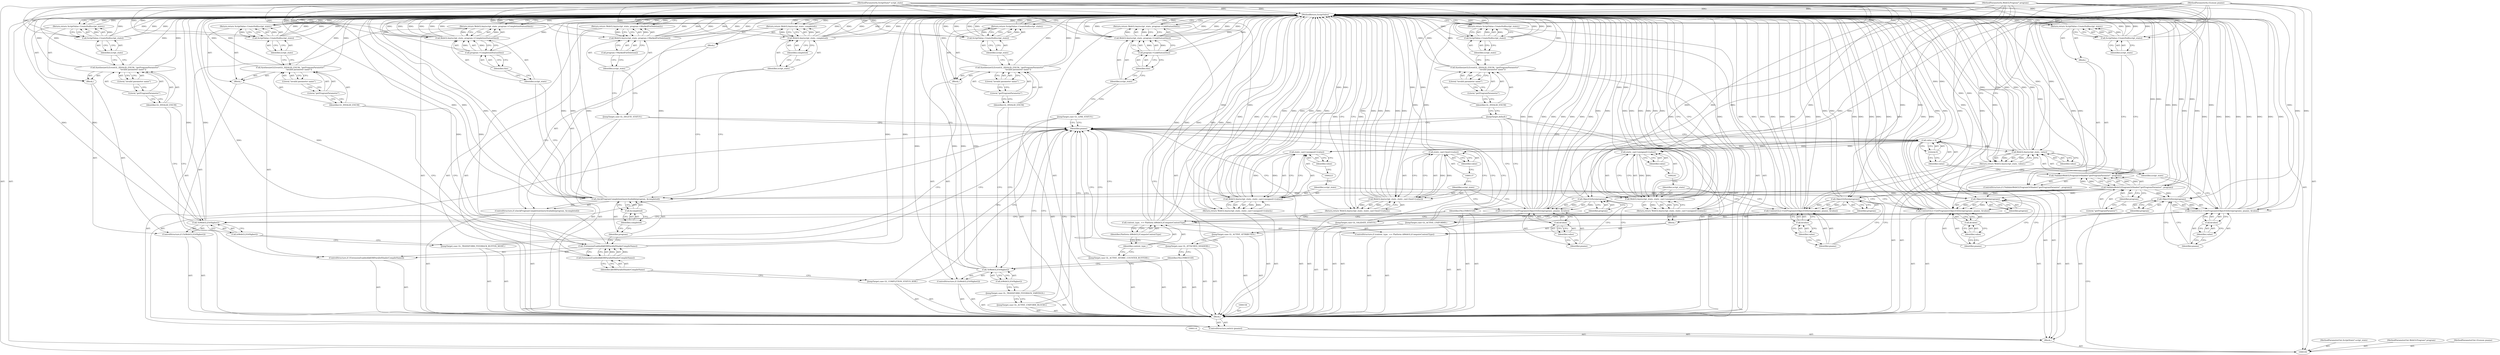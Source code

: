 digraph "0_Chrome_a4150b688a754d3d10d2ca385155b1c95d77d6ae_8" {
"1000252" [label="(MethodReturn,ScriptValue)"];
"1000119" [label="(Identifier,pname)"];
"1000118" [label="(ControlStructure,switch (pname))"];
"1000121" [label="(JumpTarget,case GL_DELETE_STATUS:)"];
"1000123" [label="(Call,WebGLAny(script_state, program->MarkedForDeletion()))"];
"1000124" [label="(Identifier,script_state)"];
"1000125" [label="(Call,program->MarkedForDeletion())"];
"1000122" [label="(Return,return WebGLAny(script_state, program->MarkedForDeletion());)"];
"1000126" [label="(JumpTarget,case GL_VALIDATE_STATUS:)"];
"1000128" [label="(Call,ObjectOrZero(program))"];
"1000129" [label="(Identifier,program)"];
"1000130" [label="(Identifier,pname)"];
"1000127" [label="(Call,ContextGL()->GetProgramiv(ObjectOrZero(program), pname, &value))"];
"1000131" [label="(Call,&value)"];
"1000132" [label="(Identifier,value)"];
"1000134" [label="(Call,WebGLAny(script_state, static_cast<bool>(value)))"];
"1000135" [label="(Identifier,script_state)"];
"1000136" [label="(Call,static_cast<bool>(value))"];
"1000138" [label="(Identifier,value)"];
"1000133" [label="(Return,return WebGLAny(script_state, static_cast<bool>(value));)"];
"1000139" [label="(JumpTarget,case GL_LINK_STATUS:)"];
"1000141" [label="(Call,WebGLAny(script_state, program->LinkStatus(this)))"];
"1000142" [label="(Identifier,script_state)"];
"1000143" [label="(Call,program->LinkStatus(this))"];
"1000144" [label="(Identifier,this)"];
"1000140" [label="(Return,return WebGLAny(script_state, program->LinkStatus(this));)"];
"1000145" [label="(JumpTarget,case GL_COMPLETION_STATUS_KHR:)"];
"1000147" [label="(Call,!ExtensionEnabled(kKHRParallelShaderCompileName))"];
"1000148" [label="(Call,ExtensionEnabled(kKHRParallelShaderCompileName))"];
"1000149" [label="(Identifier,kKHRParallelShaderCompileName)"];
"1000146" [label="(ControlStructure,if (!ExtensionEnabled(kKHRParallelShaderCompileName)))"];
"1000150" [label="(Block,)"];
"1000101" [label="(MethodParameterIn,ScriptState* script_state)"];
"1000340" [label="(MethodParameterOut,ScriptState* script_state)"];
"1000152" [label="(Identifier,GL_INVALID_ENUM)"];
"1000153" [label="(Literal,\"getProgramParameter\")"];
"1000151" [label="(Call,SynthesizeGLError(GL_INVALID_ENUM, \"getProgramParameter\",\n                           \"invalid parameter name\"))"];
"1000154" [label="(Literal,\"invalid parameter name\")"];
"1000156" [label="(Call,ScriptValue::CreateNull(script_state))"];
"1000157" [label="(Identifier,script_state)"];
"1000155" [label="(Return,return ScriptValue::CreateNull(script_state);)"];
"1000120" [label="(Block,)"];
"1000160" [label="(Call,checkProgramCompletionQueryAvailable(program, &completed))"];
"1000161" [label="(Identifier,program)"];
"1000162" [label="(Call,&completed)"];
"1000163" [label="(Identifier,completed)"];
"1000159" [label="(ControlStructure,if (checkProgramCompletionQueryAvailable(program, &completed)))"];
"1000164" [label="(Block,)"];
"1000166" [label="(Call,WebGLAny(script_state, completed))"];
"1000167" [label="(Identifier,script_state)"];
"1000168" [label="(Identifier,completed)"];
"1000165" [label="(Return,return WebGLAny(script_state, completed);)"];
"1000170" [label="(Call,WebGLAny(script_state, program->CompletionStatus(this)))"];
"1000171" [label="(Identifier,script_state)"];
"1000172" [label="(Call,program->CompletionStatus(this))"];
"1000173" [label="(Identifier,this)"];
"1000169" [label="(Return,return WebGLAny(script_state, program->CompletionStatus(this));)"];
"1000174" [label="(JumpTarget,case GL_ACTIVE_UNIFORM_BLOCKS:)"];
"1000102" [label="(MethodParameterIn,WebGLProgram* program)"];
"1000341" [label="(MethodParameterOut,WebGLProgram* program)"];
"1000175" [label="(JumpTarget,case GL_TRANSFORM_FEEDBACK_VARYINGS:)"];
"1000177" [label="(Call,!IsWebGL2OrHigher())"];
"1000178" [label="(Call,IsWebGL2OrHigher())"];
"1000179" [label="(Block,)"];
"1000176" [label="(ControlStructure,if (!IsWebGL2OrHigher()))"];
"1000181" [label="(Identifier,GL_INVALID_ENUM)"];
"1000182" [label="(Literal,\"getProgramParameter\")"];
"1000180" [label="(Call,SynthesizeGLError(GL_INVALID_ENUM, \"getProgramParameter\",\n                          \"invalid parameter name\"))"];
"1000183" [label="(Literal,\"invalid parameter name\")"];
"1000185" [label="(Call,ScriptValue::CreateNull(script_state))"];
"1000186" [label="(Identifier,script_state)"];
"1000184" [label="(Return,return ScriptValue::CreateNull(script_state);)"];
"1000187" [label="(Identifier,FALLTHROUGH)"];
"1000188" [label="(JumpTarget,case GL_ATTACHED_SHADERS:)"];
"1000189" [label="(JumpTarget,case GL_ACTIVE_ATTRIBUTES:)"];
"1000190" [label="(JumpTarget,case GL_ACTIVE_UNIFORMS:)"];
"1000104" [label="(Block,)"];
"1000103" [label="(MethodParameterIn,GLenum pname)"];
"1000342" [label="(MethodParameterOut,GLenum pname)"];
"1000192" [label="(Call,ObjectOrZero(program))"];
"1000193" [label="(Identifier,program)"];
"1000194" [label="(Identifier,pname)"];
"1000191" [label="(Call,ContextGL()->GetProgramiv(ObjectOrZero(program), pname, &value))"];
"1000195" [label="(Call,&value)"];
"1000196" [label="(Identifier,value)"];
"1000198" [label="(Call,WebGLAny(script_state, value))"];
"1000199" [label="(Identifier,script_state)"];
"1000200" [label="(Identifier,value)"];
"1000197" [label="(Return,return WebGLAny(script_state, value);)"];
"1000201" [label="(JumpTarget,case GL_TRANSFORM_FEEDBACK_BUFFER_MODE:)"];
"1000203" [label="(Call,!IsWebGL2OrHigher())"];
"1000204" [label="(Call,IsWebGL2OrHigher())"];
"1000205" [label="(Block,)"];
"1000202" [label="(ControlStructure,if (!IsWebGL2OrHigher()))"];
"1000207" [label="(Identifier,GL_INVALID_ENUM)"];
"1000208" [label="(Literal,\"getProgramParameter\")"];
"1000206" [label="(Call,SynthesizeGLError(GL_INVALID_ENUM, \"getProgramParameter\",\n                          \"invalid parameter name\"))"];
"1000209" [label="(Literal,\"invalid parameter name\")"];
"1000211" [label="(Call,ScriptValue::CreateNull(script_state))"];
"1000212" [label="(Identifier,script_state)"];
"1000210" [label="(Return,return ScriptValue::CreateNull(script_state);)"];
"1000214" [label="(Call,ObjectOrZero(program))"];
"1000215" [label="(Identifier,program)"];
"1000216" [label="(Identifier,pname)"];
"1000213" [label="(Call,ContextGL()->GetProgramiv(ObjectOrZero(program), pname, &value))"];
"1000217" [label="(Call,&value)"];
"1000218" [label="(Identifier,value)"];
"1000220" [label="(Call,WebGLAny(script_state, static_cast<unsigned>(value)))"];
"1000221" [label="(Identifier,script_state)"];
"1000222" [label="(Call,static_cast<unsigned>(value))"];
"1000224" [label="(Identifier,value)"];
"1000219" [label="(Return,return WebGLAny(script_state, static_cast<unsigned>(value));)"];
"1000105" [label="(ControlStructure,if (!ValidateWebGLProgramOrShader(\"getProgramParamter\", program)))"];
"1000108" [label="(Literal,\"getProgramParamter\")"];
"1000109" [label="(Identifier,program)"];
"1000106" [label="(Call,!ValidateWebGLProgramOrShader(\"getProgramParamter\", program))"];
"1000110" [label="(Block,)"];
"1000107" [label="(Call,ValidateWebGLProgramOrShader(\"getProgramParamter\", program))"];
"1000225" [label="(JumpTarget,case GL_ACTIVE_ATOMIC_COUNTER_BUFFERS:)"];
"1000227" [label="(Call,context_type_ == Platform::kWebGL2ComputeContextType)"];
"1000228" [label="(Identifier,context_type_)"];
"1000229" [label="(Identifier,Platform::kWebGL2ComputeContextType)"];
"1000226" [label="(ControlStructure,if (context_type_ == Platform::kWebGL2ComputeContextType))"];
"1000230" [label="(Block,)"];
"1000232" [label="(Call,ObjectOrZero(program))"];
"1000233" [label="(Identifier,program)"];
"1000234" [label="(Identifier,pname)"];
"1000235" [label="(Call,&value)"];
"1000236" [label="(Identifier,value)"];
"1000231" [label="(Call,ContextGL()->GetProgramiv(ObjectOrZero(program), pname, &value))"];
"1000238" [label="(Call,WebGLAny(script_state, static_cast<unsigned>(value)))"];
"1000239" [label="(Identifier,script_state)"];
"1000240" [label="(Call,static_cast<unsigned>(value))"];
"1000242" [label="(Identifier,value)"];
"1000237" [label="(Return,return WebGLAny(script_state, static_cast<unsigned>(value));)"];
"1000243" [label="(Identifier,FALLTHROUGH)"];
"1000244" [label="(JumpTarget,default:)"];
"1000246" [label="(Identifier,GL_INVALID_ENUM)"];
"1000247" [label="(Literal,\"getProgramParameter\")"];
"1000245" [label="(Call,SynthesizeGLError(GL_INVALID_ENUM, \"getProgramParameter\",\n                        \"invalid parameter name\"))"];
"1000248" [label="(Literal,\"invalid parameter name\")"];
"1000250" [label="(Call,ScriptValue::CreateNull(script_state))"];
"1000251" [label="(Identifier,script_state)"];
"1000249" [label="(Return,return ScriptValue::CreateNull(script_state);)"];
"1000112" [label="(Call,ScriptValue::CreateNull(script_state))"];
"1000113" [label="(Identifier,script_state)"];
"1000111" [label="(Return,return ScriptValue::CreateNull(script_state);)"];
"1000117" [label="(Literal,0)"];
"1000115" [label="(Call,value = 0)"];
"1000116" [label="(Identifier,value)"];
"1000252" -> "1000100"  [label="AST: "];
"1000252" -> "1000111"  [label="CFG: "];
"1000252" -> "1000122"  [label="CFG: "];
"1000252" -> "1000133"  [label="CFG: "];
"1000252" -> "1000140"  [label="CFG: "];
"1000252" -> "1000155"  [label="CFG: "];
"1000252" -> "1000165"  [label="CFG: "];
"1000252" -> "1000169"  [label="CFG: "];
"1000252" -> "1000184"  [label="CFG: "];
"1000252" -> "1000197"  [label="CFG: "];
"1000252" -> "1000210"  [label="CFG: "];
"1000252" -> "1000219"  [label="CFG: "];
"1000252" -> "1000237"  [label="CFG: "];
"1000252" -> "1000249"  [label="CFG: "];
"1000165" -> "1000252"  [label="DDG: "];
"1000111" -> "1000252"  [label="DDG: "];
"1000197" -> "1000252"  [label="DDG: "];
"1000184" -> "1000252"  [label="DDG: "];
"1000122" -> "1000252"  [label="DDG: "];
"1000133" -> "1000252"  [label="DDG: "];
"1000177" -> "1000252"  [label="DDG: "];
"1000177" -> "1000252"  [label="DDG: "];
"1000185" -> "1000252"  [label="DDG: "];
"1000185" -> "1000252"  [label="DDG: "];
"1000231" -> "1000252"  [label="DDG: "];
"1000231" -> "1000252"  [label="DDG: "];
"1000231" -> "1000252"  [label="DDG: "];
"1000231" -> "1000252"  [label="DDG: "];
"1000180" -> "1000252"  [label="DDG: "];
"1000180" -> "1000252"  [label="DDG: "];
"1000211" -> "1000252"  [label="DDG: "];
"1000211" -> "1000252"  [label="DDG: "];
"1000245" -> "1000252"  [label="DDG: "];
"1000245" -> "1000252"  [label="DDG: "];
"1000166" -> "1000252"  [label="DDG: "];
"1000166" -> "1000252"  [label="DDG: "];
"1000166" -> "1000252"  [label="DDG: "];
"1000127" -> "1000252"  [label="DDG: "];
"1000127" -> "1000252"  [label="DDG: "];
"1000127" -> "1000252"  [label="DDG: "];
"1000127" -> "1000252"  [label="DDG: "];
"1000170" -> "1000252"  [label="DDG: "];
"1000170" -> "1000252"  [label="DDG: "];
"1000170" -> "1000252"  [label="DDG: "];
"1000141" -> "1000252"  [label="DDG: "];
"1000141" -> "1000252"  [label="DDG: "];
"1000141" -> "1000252"  [label="DDG: "];
"1000220" -> "1000252"  [label="DDG: "];
"1000220" -> "1000252"  [label="DDG: "];
"1000220" -> "1000252"  [label="DDG: "];
"1000250" -> "1000252"  [label="DDG: "];
"1000250" -> "1000252"  [label="DDG: "];
"1000123" -> "1000252"  [label="DDG: "];
"1000123" -> "1000252"  [label="DDG: "];
"1000123" -> "1000252"  [label="DDG: "];
"1000191" -> "1000252"  [label="DDG: "];
"1000191" -> "1000252"  [label="DDG: "];
"1000191" -> "1000252"  [label="DDG: "];
"1000191" -> "1000252"  [label="DDG: "];
"1000227" -> "1000252"  [label="DDG: "];
"1000227" -> "1000252"  [label="DDG: "];
"1000227" -> "1000252"  [label="DDG: "];
"1000106" -> "1000252"  [label="DDG: "];
"1000106" -> "1000252"  [label="DDG: "];
"1000151" -> "1000252"  [label="DDG: "];
"1000151" -> "1000252"  [label="DDG: "];
"1000238" -> "1000252"  [label="DDG: "];
"1000238" -> "1000252"  [label="DDG: "];
"1000238" -> "1000252"  [label="DDG: "];
"1000232" -> "1000252"  [label="DDG: "];
"1000198" -> "1000252"  [label="DDG: "];
"1000198" -> "1000252"  [label="DDG: "];
"1000198" -> "1000252"  [label="DDG: "];
"1000213" -> "1000252"  [label="DDG: "];
"1000213" -> "1000252"  [label="DDG: "];
"1000213" -> "1000252"  [label="DDG: "];
"1000213" -> "1000252"  [label="DDG: "];
"1000156" -> "1000252"  [label="DDG: "];
"1000156" -> "1000252"  [label="DDG: "];
"1000160" -> "1000252"  [label="DDG: "];
"1000160" -> "1000252"  [label="DDG: "];
"1000160" -> "1000252"  [label="DDG: "];
"1000206" -> "1000252"  [label="DDG: "];
"1000206" -> "1000252"  [label="DDG: "];
"1000128" -> "1000252"  [label="DDG: "];
"1000103" -> "1000252"  [label="DDG: "];
"1000143" -> "1000252"  [label="DDG: "];
"1000134" -> "1000252"  [label="DDG: "];
"1000134" -> "1000252"  [label="DDG: "];
"1000134" -> "1000252"  [label="DDG: "];
"1000203" -> "1000252"  [label="DDG: "];
"1000203" -> "1000252"  [label="DDG: "];
"1000148" -> "1000252"  [label="DDG: "];
"1000147" -> "1000252"  [label="DDG: "];
"1000147" -> "1000252"  [label="DDG: "];
"1000102" -> "1000252"  [label="DDG: "];
"1000112" -> "1000252"  [label="DDG: "];
"1000112" -> "1000252"  [label="DDG: "];
"1000192" -> "1000252"  [label="DDG: "];
"1000101" -> "1000252"  [label="DDG: "];
"1000172" -> "1000252"  [label="DDG: "];
"1000240" -> "1000252"  [label="DDG: "];
"1000214" -> "1000252"  [label="DDG: "];
"1000136" -> "1000252"  [label="DDG: "];
"1000115" -> "1000252"  [label="DDG: "];
"1000107" -> "1000252"  [label="DDG: "];
"1000222" -> "1000252"  [label="DDG: "];
"1000219" -> "1000252"  [label="DDG: "];
"1000155" -> "1000252"  [label="DDG: "];
"1000140" -> "1000252"  [label="DDG: "];
"1000249" -> "1000252"  [label="DDG: "];
"1000210" -> "1000252"  [label="DDG: "];
"1000169" -> "1000252"  [label="DDG: "];
"1000237" -> "1000252"  [label="DDG: "];
"1000119" -> "1000118"  [label="AST: "];
"1000119" -> "1000115"  [label="CFG: "];
"1000121" -> "1000119"  [label="CFG: "];
"1000126" -> "1000119"  [label="CFG: "];
"1000139" -> "1000119"  [label="CFG: "];
"1000145" -> "1000119"  [label="CFG: "];
"1000174" -> "1000119"  [label="CFG: "];
"1000175" -> "1000119"  [label="CFG: "];
"1000188" -> "1000119"  [label="CFG: "];
"1000189" -> "1000119"  [label="CFG: "];
"1000190" -> "1000119"  [label="CFG: "];
"1000201" -> "1000119"  [label="CFG: "];
"1000225" -> "1000119"  [label="CFG: "];
"1000244" -> "1000119"  [label="CFG: "];
"1000118" -> "1000104"  [label="AST: "];
"1000119" -> "1000118"  [label="AST: "];
"1000120" -> "1000118"  [label="AST: "];
"1000121" -> "1000120"  [label="AST: "];
"1000121" -> "1000119"  [label="CFG: "];
"1000124" -> "1000121"  [label="CFG: "];
"1000123" -> "1000122"  [label="AST: "];
"1000123" -> "1000125"  [label="CFG: "];
"1000124" -> "1000123"  [label="AST: "];
"1000125" -> "1000123"  [label="AST: "];
"1000122" -> "1000123"  [label="CFG: "];
"1000123" -> "1000252"  [label="DDG: "];
"1000123" -> "1000252"  [label="DDG: "];
"1000123" -> "1000252"  [label="DDG: "];
"1000123" -> "1000122"  [label="DDG: "];
"1000101" -> "1000123"  [label="DDG: "];
"1000124" -> "1000123"  [label="AST: "];
"1000124" -> "1000121"  [label="CFG: "];
"1000125" -> "1000124"  [label="CFG: "];
"1000125" -> "1000123"  [label="AST: "];
"1000125" -> "1000124"  [label="CFG: "];
"1000123" -> "1000125"  [label="CFG: "];
"1000122" -> "1000120"  [label="AST: "];
"1000122" -> "1000123"  [label="CFG: "];
"1000123" -> "1000122"  [label="AST: "];
"1000252" -> "1000122"  [label="CFG: "];
"1000122" -> "1000252"  [label="DDG: "];
"1000123" -> "1000122"  [label="DDG: "];
"1000126" -> "1000120"  [label="AST: "];
"1000126" -> "1000119"  [label="CFG: "];
"1000129" -> "1000126"  [label="CFG: "];
"1000128" -> "1000127"  [label="AST: "];
"1000128" -> "1000129"  [label="CFG: "];
"1000129" -> "1000128"  [label="AST: "];
"1000130" -> "1000128"  [label="CFG: "];
"1000128" -> "1000252"  [label="DDG: "];
"1000128" -> "1000127"  [label="DDG: "];
"1000107" -> "1000128"  [label="DDG: "];
"1000102" -> "1000128"  [label="DDG: "];
"1000129" -> "1000128"  [label="AST: "];
"1000129" -> "1000126"  [label="CFG: "];
"1000128" -> "1000129"  [label="CFG: "];
"1000130" -> "1000127"  [label="AST: "];
"1000130" -> "1000128"  [label="CFG: "];
"1000132" -> "1000130"  [label="CFG: "];
"1000127" -> "1000120"  [label="AST: "];
"1000127" -> "1000131"  [label="CFG: "];
"1000128" -> "1000127"  [label="AST: "];
"1000130" -> "1000127"  [label="AST: "];
"1000131" -> "1000127"  [label="AST: "];
"1000135" -> "1000127"  [label="CFG: "];
"1000127" -> "1000252"  [label="DDG: "];
"1000127" -> "1000252"  [label="DDG: "];
"1000127" -> "1000252"  [label="DDG: "];
"1000127" -> "1000252"  [label="DDG: "];
"1000128" -> "1000127"  [label="DDG: "];
"1000103" -> "1000127"  [label="DDG: "];
"1000131" -> "1000127"  [label="AST: "];
"1000131" -> "1000132"  [label="CFG: "];
"1000132" -> "1000131"  [label="AST: "];
"1000127" -> "1000131"  [label="CFG: "];
"1000132" -> "1000131"  [label="AST: "];
"1000132" -> "1000130"  [label="CFG: "];
"1000131" -> "1000132"  [label="CFG: "];
"1000134" -> "1000133"  [label="AST: "];
"1000134" -> "1000136"  [label="CFG: "];
"1000135" -> "1000134"  [label="AST: "];
"1000136" -> "1000134"  [label="AST: "];
"1000133" -> "1000134"  [label="CFG: "];
"1000134" -> "1000252"  [label="DDG: "];
"1000134" -> "1000252"  [label="DDG: "];
"1000134" -> "1000252"  [label="DDG: "];
"1000134" -> "1000133"  [label="DDG: "];
"1000101" -> "1000134"  [label="DDG: "];
"1000136" -> "1000134"  [label="DDG: "];
"1000135" -> "1000134"  [label="AST: "];
"1000135" -> "1000127"  [label="CFG: "];
"1000137" -> "1000135"  [label="CFG: "];
"1000136" -> "1000134"  [label="AST: "];
"1000136" -> "1000138"  [label="CFG: "];
"1000137" -> "1000136"  [label="AST: "];
"1000138" -> "1000136"  [label="AST: "];
"1000134" -> "1000136"  [label="CFG: "];
"1000136" -> "1000252"  [label="DDG: "];
"1000136" -> "1000134"  [label="DDG: "];
"1000115" -> "1000136"  [label="DDG: "];
"1000138" -> "1000136"  [label="AST: "];
"1000138" -> "1000137"  [label="CFG: "];
"1000136" -> "1000138"  [label="CFG: "];
"1000133" -> "1000120"  [label="AST: "];
"1000133" -> "1000134"  [label="CFG: "];
"1000134" -> "1000133"  [label="AST: "];
"1000252" -> "1000133"  [label="CFG: "];
"1000133" -> "1000252"  [label="DDG: "];
"1000134" -> "1000133"  [label="DDG: "];
"1000139" -> "1000120"  [label="AST: "];
"1000139" -> "1000119"  [label="CFG: "];
"1000142" -> "1000139"  [label="CFG: "];
"1000141" -> "1000140"  [label="AST: "];
"1000141" -> "1000143"  [label="CFG: "];
"1000142" -> "1000141"  [label="AST: "];
"1000143" -> "1000141"  [label="AST: "];
"1000140" -> "1000141"  [label="CFG: "];
"1000141" -> "1000252"  [label="DDG: "];
"1000141" -> "1000252"  [label="DDG: "];
"1000141" -> "1000252"  [label="DDG: "];
"1000141" -> "1000140"  [label="DDG: "];
"1000101" -> "1000141"  [label="DDG: "];
"1000143" -> "1000141"  [label="DDG: "];
"1000142" -> "1000141"  [label="AST: "];
"1000142" -> "1000139"  [label="CFG: "];
"1000144" -> "1000142"  [label="CFG: "];
"1000143" -> "1000141"  [label="AST: "];
"1000143" -> "1000144"  [label="CFG: "];
"1000144" -> "1000143"  [label="AST: "];
"1000141" -> "1000143"  [label="CFG: "];
"1000143" -> "1000252"  [label="DDG: "];
"1000143" -> "1000141"  [label="DDG: "];
"1000144" -> "1000143"  [label="AST: "];
"1000144" -> "1000142"  [label="CFG: "];
"1000143" -> "1000144"  [label="CFG: "];
"1000140" -> "1000120"  [label="AST: "];
"1000140" -> "1000141"  [label="CFG: "];
"1000141" -> "1000140"  [label="AST: "];
"1000252" -> "1000140"  [label="CFG: "];
"1000140" -> "1000252"  [label="DDG: "];
"1000141" -> "1000140"  [label="DDG: "];
"1000145" -> "1000120"  [label="AST: "];
"1000145" -> "1000119"  [label="CFG: "];
"1000149" -> "1000145"  [label="CFG: "];
"1000147" -> "1000146"  [label="AST: "];
"1000147" -> "1000148"  [label="CFG: "];
"1000148" -> "1000147"  [label="AST: "];
"1000152" -> "1000147"  [label="CFG: "];
"1000161" -> "1000147"  [label="CFG: "];
"1000147" -> "1000252"  [label="DDG: "];
"1000147" -> "1000252"  [label="DDG: "];
"1000148" -> "1000147"  [label="DDG: "];
"1000148" -> "1000147"  [label="AST: "];
"1000148" -> "1000149"  [label="CFG: "];
"1000149" -> "1000148"  [label="AST: "];
"1000147" -> "1000148"  [label="CFG: "];
"1000148" -> "1000252"  [label="DDG: "];
"1000148" -> "1000147"  [label="DDG: "];
"1000149" -> "1000148"  [label="AST: "];
"1000149" -> "1000145"  [label="CFG: "];
"1000148" -> "1000149"  [label="CFG: "];
"1000146" -> "1000120"  [label="AST: "];
"1000147" -> "1000146"  [label="AST: "];
"1000150" -> "1000146"  [label="AST: "];
"1000150" -> "1000146"  [label="AST: "];
"1000151" -> "1000150"  [label="AST: "];
"1000155" -> "1000150"  [label="AST: "];
"1000101" -> "1000100"  [label="AST: "];
"1000101" -> "1000252"  [label="DDG: "];
"1000101" -> "1000112"  [label="DDG: "];
"1000101" -> "1000123"  [label="DDG: "];
"1000101" -> "1000134"  [label="DDG: "];
"1000101" -> "1000141"  [label="DDG: "];
"1000101" -> "1000156"  [label="DDG: "];
"1000101" -> "1000166"  [label="DDG: "];
"1000101" -> "1000170"  [label="DDG: "];
"1000101" -> "1000185"  [label="DDG: "];
"1000101" -> "1000198"  [label="DDG: "];
"1000101" -> "1000211"  [label="DDG: "];
"1000101" -> "1000220"  [label="DDG: "];
"1000101" -> "1000238"  [label="DDG: "];
"1000101" -> "1000250"  [label="DDG: "];
"1000340" -> "1000100"  [label="AST: "];
"1000152" -> "1000151"  [label="AST: "];
"1000152" -> "1000147"  [label="CFG: "];
"1000153" -> "1000152"  [label="CFG: "];
"1000153" -> "1000151"  [label="AST: "];
"1000153" -> "1000152"  [label="CFG: "];
"1000154" -> "1000153"  [label="CFG: "];
"1000151" -> "1000150"  [label="AST: "];
"1000151" -> "1000154"  [label="CFG: "];
"1000152" -> "1000151"  [label="AST: "];
"1000153" -> "1000151"  [label="AST: "];
"1000154" -> "1000151"  [label="AST: "];
"1000157" -> "1000151"  [label="CFG: "];
"1000151" -> "1000252"  [label="DDG: "];
"1000151" -> "1000252"  [label="DDG: "];
"1000154" -> "1000151"  [label="AST: "];
"1000154" -> "1000153"  [label="CFG: "];
"1000151" -> "1000154"  [label="CFG: "];
"1000156" -> "1000155"  [label="AST: "];
"1000156" -> "1000157"  [label="CFG: "];
"1000157" -> "1000156"  [label="AST: "];
"1000155" -> "1000156"  [label="CFG: "];
"1000156" -> "1000252"  [label="DDG: "];
"1000156" -> "1000252"  [label="DDG: "];
"1000156" -> "1000155"  [label="DDG: "];
"1000101" -> "1000156"  [label="DDG: "];
"1000157" -> "1000156"  [label="AST: "];
"1000157" -> "1000151"  [label="CFG: "];
"1000156" -> "1000157"  [label="CFG: "];
"1000155" -> "1000150"  [label="AST: "];
"1000155" -> "1000156"  [label="CFG: "];
"1000156" -> "1000155"  [label="AST: "];
"1000252" -> "1000155"  [label="CFG: "];
"1000155" -> "1000252"  [label="DDG: "];
"1000156" -> "1000155"  [label="DDG: "];
"1000120" -> "1000118"  [label="AST: "];
"1000121" -> "1000120"  [label="AST: "];
"1000122" -> "1000120"  [label="AST: "];
"1000126" -> "1000120"  [label="AST: "];
"1000127" -> "1000120"  [label="AST: "];
"1000133" -> "1000120"  [label="AST: "];
"1000139" -> "1000120"  [label="AST: "];
"1000140" -> "1000120"  [label="AST: "];
"1000145" -> "1000120"  [label="AST: "];
"1000146" -> "1000120"  [label="AST: "];
"1000158" -> "1000120"  [label="AST: "];
"1000159" -> "1000120"  [label="AST: "];
"1000169" -> "1000120"  [label="AST: "];
"1000174" -> "1000120"  [label="AST: "];
"1000175" -> "1000120"  [label="AST: "];
"1000176" -> "1000120"  [label="AST: "];
"1000187" -> "1000120"  [label="AST: "];
"1000188" -> "1000120"  [label="AST: "];
"1000189" -> "1000120"  [label="AST: "];
"1000190" -> "1000120"  [label="AST: "];
"1000191" -> "1000120"  [label="AST: "];
"1000197" -> "1000120"  [label="AST: "];
"1000201" -> "1000120"  [label="AST: "];
"1000202" -> "1000120"  [label="AST: "];
"1000213" -> "1000120"  [label="AST: "];
"1000219" -> "1000120"  [label="AST: "];
"1000225" -> "1000120"  [label="AST: "];
"1000226" -> "1000120"  [label="AST: "];
"1000243" -> "1000120"  [label="AST: "];
"1000244" -> "1000120"  [label="AST: "];
"1000245" -> "1000120"  [label="AST: "];
"1000249" -> "1000120"  [label="AST: "];
"1000160" -> "1000159"  [label="AST: "];
"1000160" -> "1000162"  [label="CFG: "];
"1000161" -> "1000160"  [label="AST: "];
"1000162" -> "1000160"  [label="AST: "];
"1000167" -> "1000160"  [label="CFG: "];
"1000171" -> "1000160"  [label="CFG: "];
"1000160" -> "1000252"  [label="DDG: "];
"1000160" -> "1000252"  [label="DDG: "];
"1000160" -> "1000252"  [label="DDG: "];
"1000107" -> "1000160"  [label="DDG: "];
"1000102" -> "1000160"  [label="DDG: "];
"1000161" -> "1000160"  [label="AST: "];
"1000161" -> "1000147"  [label="CFG: "];
"1000163" -> "1000161"  [label="CFG: "];
"1000162" -> "1000160"  [label="AST: "];
"1000162" -> "1000163"  [label="CFG: "];
"1000163" -> "1000162"  [label="AST: "];
"1000160" -> "1000162"  [label="CFG: "];
"1000163" -> "1000162"  [label="AST: "];
"1000163" -> "1000161"  [label="CFG: "];
"1000162" -> "1000163"  [label="CFG: "];
"1000159" -> "1000120"  [label="AST: "];
"1000160" -> "1000159"  [label="AST: "];
"1000164" -> "1000159"  [label="AST: "];
"1000164" -> "1000159"  [label="AST: "];
"1000165" -> "1000164"  [label="AST: "];
"1000166" -> "1000165"  [label="AST: "];
"1000166" -> "1000168"  [label="CFG: "];
"1000167" -> "1000166"  [label="AST: "];
"1000168" -> "1000166"  [label="AST: "];
"1000165" -> "1000166"  [label="CFG: "];
"1000166" -> "1000252"  [label="DDG: "];
"1000166" -> "1000252"  [label="DDG: "];
"1000166" -> "1000252"  [label="DDG: "];
"1000166" -> "1000165"  [label="DDG: "];
"1000101" -> "1000166"  [label="DDG: "];
"1000167" -> "1000166"  [label="AST: "];
"1000167" -> "1000160"  [label="CFG: "];
"1000168" -> "1000167"  [label="CFG: "];
"1000168" -> "1000166"  [label="AST: "];
"1000168" -> "1000167"  [label="CFG: "];
"1000166" -> "1000168"  [label="CFG: "];
"1000165" -> "1000164"  [label="AST: "];
"1000165" -> "1000166"  [label="CFG: "];
"1000166" -> "1000165"  [label="AST: "];
"1000252" -> "1000165"  [label="CFG: "];
"1000165" -> "1000252"  [label="DDG: "];
"1000166" -> "1000165"  [label="DDG: "];
"1000170" -> "1000169"  [label="AST: "];
"1000170" -> "1000172"  [label="CFG: "];
"1000171" -> "1000170"  [label="AST: "];
"1000172" -> "1000170"  [label="AST: "];
"1000169" -> "1000170"  [label="CFG: "];
"1000170" -> "1000252"  [label="DDG: "];
"1000170" -> "1000252"  [label="DDG: "];
"1000170" -> "1000252"  [label="DDG: "];
"1000170" -> "1000169"  [label="DDG: "];
"1000101" -> "1000170"  [label="DDG: "];
"1000172" -> "1000170"  [label="DDG: "];
"1000171" -> "1000170"  [label="AST: "];
"1000171" -> "1000160"  [label="CFG: "];
"1000173" -> "1000171"  [label="CFG: "];
"1000172" -> "1000170"  [label="AST: "];
"1000172" -> "1000173"  [label="CFG: "];
"1000173" -> "1000172"  [label="AST: "];
"1000170" -> "1000172"  [label="CFG: "];
"1000172" -> "1000252"  [label="DDG: "];
"1000172" -> "1000170"  [label="DDG: "];
"1000173" -> "1000172"  [label="AST: "];
"1000173" -> "1000171"  [label="CFG: "];
"1000172" -> "1000173"  [label="CFG: "];
"1000169" -> "1000120"  [label="AST: "];
"1000169" -> "1000170"  [label="CFG: "];
"1000170" -> "1000169"  [label="AST: "];
"1000252" -> "1000169"  [label="CFG: "];
"1000169" -> "1000252"  [label="DDG: "];
"1000170" -> "1000169"  [label="DDG: "];
"1000174" -> "1000120"  [label="AST: "];
"1000174" -> "1000119"  [label="CFG: "];
"1000175" -> "1000174"  [label="CFG: "];
"1000102" -> "1000100"  [label="AST: "];
"1000102" -> "1000252"  [label="DDG: "];
"1000102" -> "1000107"  [label="DDG: "];
"1000102" -> "1000128"  [label="DDG: "];
"1000102" -> "1000160"  [label="DDG: "];
"1000102" -> "1000192"  [label="DDG: "];
"1000102" -> "1000214"  [label="DDG: "];
"1000102" -> "1000232"  [label="DDG: "];
"1000341" -> "1000100"  [label="AST: "];
"1000175" -> "1000120"  [label="AST: "];
"1000175" -> "1000119"  [label="CFG: "];
"1000175" -> "1000174"  [label="CFG: "];
"1000178" -> "1000175"  [label="CFG: "];
"1000177" -> "1000176"  [label="AST: "];
"1000177" -> "1000178"  [label="CFG: "];
"1000178" -> "1000177"  [label="AST: "];
"1000181" -> "1000177"  [label="CFG: "];
"1000187" -> "1000177"  [label="CFG: "];
"1000177" -> "1000252"  [label="DDG: "];
"1000177" -> "1000252"  [label="DDG: "];
"1000178" -> "1000177"  [label="AST: "];
"1000178" -> "1000175"  [label="CFG: "];
"1000177" -> "1000178"  [label="CFG: "];
"1000179" -> "1000176"  [label="AST: "];
"1000180" -> "1000179"  [label="AST: "];
"1000184" -> "1000179"  [label="AST: "];
"1000176" -> "1000120"  [label="AST: "];
"1000177" -> "1000176"  [label="AST: "];
"1000179" -> "1000176"  [label="AST: "];
"1000181" -> "1000180"  [label="AST: "];
"1000181" -> "1000177"  [label="CFG: "];
"1000182" -> "1000181"  [label="CFG: "];
"1000182" -> "1000180"  [label="AST: "];
"1000182" -> "1000181"  [label="CFG: "];
"1000183" -> "1000182"  [label="CFG: "];
"1000180" -> "1000179"  [label="AST: "];
"1000180" -> "1000183"  [label="CFG: "];
"1000181" -> "1000180"  [label="AST: "];
"1000182" -> "1000180"  [label="AST: "];
"1000183" -> "1000180"  [label="AST: "];
"1000186" -> "1000180"  [label="CFG: "];
"1000180" -> "1000252"  [label="DDG: "];
"1000180" -> "1000252"  [label="DDG: "];
"1000183" -> "1000180"  [label="AST: "];
"1000183" -> "1000182"  [label="CFG: "];
"1000180" -> "1000183"  [label="CFG: "];
"1000185" -> "1000184"  [label="AST: "];
"1000185" -> "1000186"  [label="CFG: "];
"1000186" -> "1000185"  [label="AST: "];
"1000184" -> "1000185"  [label="CFG: "];
"1000185" -> "1000252"  [label="DDG: "];
"1000185" -> "1000252"  [label="DDG: "];
"1000185" -> "1000184"  [label="DDG: "];
"1000101" -> "1000185"  [label="DDG: "];
"1000186" -> "1000185"  [label="AST: "];
"1000186" -> "1000180"  [label="CFG: "];
"1000185" -> "1000186"  [label="CFG: "];
"1000184" -> "1000179"  [label="AST: "];
"1000184" -> "1000185"  [label="CFG: "];
"1000185" -> "1000184"  [label="AST: "];
"1000252" -> "1000184"  [label="CFG: "];
"1000184" -> "1000252"  [label="DDG: "];
"1000185" -> "1000184"  [label="DDG: "];
"1000187" -> "1000120"  [label="AST: "];
"1000187" -> "1000177"  [label="CFG: "];
"1000188" -> "1000187"  [label="CFG: "];
"1000188" -> "1000120"  [label="AST: "];
"1000188" -> "1000119"  [label="CFG: "];
"1000188" -> "1000187"  [label="CFG: "];
"1000189" -> "1000188"  [label="CFG: "];
"1000189" -> "1000120"  [label="AST: "];
"1000189" -> "1000119"  [label="CFG: "];
"1000189" -> "1000188"  [label="CFG: "];
"1000190" -> "1000189"  [label="CFG: "];
"1000190" -> "1000120"  [label="AST: "];
"1000190" -> "1000119"  [label="CFG: "];
"1000190" -> "1000189"  [label="CFG: "];
"1000193" -> "1000190"  [label="CFG: "];
"1000104" -> "1000100"  [label="AST: "];
"1000105" -> "1000104"  [label="AST: "];
"1000114" -> "1000104"  [label="AST: "];
"1000115" -> "1000104"  [label="AST: "];
"1000118" -> "1000104"  [label="AST: "];
"1000103" -> "1000100"  [label="AST: "];
"1000103" -> "1000252"  [label="DDG: "];
"1000103" -> "1000127"  [label="DDG: "];
"1000103" -> "1000191"  [label="DDG: "];
"1000103" -> "1000213"  [label="DDG: "];
"1000103" -> "1000231"  [label="DDG: "];
"1000342" -> "1000100"  [label="AST: "];
"1000192" -> "1000191"  [label="AST: "];
"1000192" -> "1000193"  [label="CFG: "];
"1000193" -> "1000192"  [label="AST: "];
"1000194" -> "1000192"  [label="CFG: "];
"1000192" -> "1000252"  [label="DDG: "];
"1000192" -> "1000191"  [label="DDG: "];
"1000107" -> "1000192"  [label="DDG: "];
"1000102" -> "1000192"  [label="DDG: "];
"1000193" -> "1000192"  [label="AST: "];
"1000193" -> "1000190"  [label="CFG: "];
"1000192" -> "1000193"  [label="CFG: "];
"1000194" -> "1000191"  [label="AST: "];
"1000194" -> "1000192"  [label="CFG: "];
"1000196" -> "1000194"  [label="CFG: "];
"1000191" -> "1000120"  [label="AST: "];
"1000191" -> "1000195"  [label="CFG: "];
"1000192" -> "1000191"  [label="AST: "];
"1000194" -> "1000191"  [label="AST: "];
"1000195" -> "1000191"  [label="AST: "];
"1000199" -> "1000191"  [label="CFG: "];
"1000191" -> "1000252"  [label="DDG: "];
"1000191" -> "1000252"  [label="DDG: "];
"1000191" -> "1000252"  [label="DDG: "];
"1000191" -> "1000252"  [label="DDG: "];
"1000192" -> "1000191"  [label="DDG: "];
"1000103" -> "1000191"  [label="DDG: "];
"1000195" -> "1000191"  [label="AST: "];
"1000195" -> "1000196"  [label="CFG: "];
"1000196" -> "1000195"  [label="AST: "];
"1000191" -> "1000195"  [label="CFG: "];
"1000196" -> "1000195"  [label="AST: "];
"1000196" -> "1000194"  [label="CFG: "];
"1000195" -> "1000196"  [label="CFG: "];
"1000198" -> "1000197"  [label="AST: "];
"1000198" -> "1000200"  [label="CFG: "];
"1000199" -> "1000198"  [label="AST: "];
"1000200" -> "1000198"  [label="AST: "];
"1000197" -> "1000198"  [label="CFG: "];
"1000198" -> "1000252"  [label="DDG: "];
"1000198" -> "1000252"  [label="DDG: "];
"1000198" -> "1000252"  [label="DDG: "];
"1000198" -> "1000197"  [label="DDG: "];
"1000101" -> "1000198"  [label="DDG: "];
"1000115" -> "1000198"  [label="DDG: "];
"1000199" -> "1000198"  [label="AST: "];
"1000199" -> "1000191"  [label="CFG: "];
"1000200" -> "1000199"  [label="CFG: "];
"1000200" -> "1000198"  [label="AST: "];
"1000200" -> "1000199"  [label="CFG: "];
"1000198" -> "1000200"  [label="CFG: "];
"1000197" -> "1000120"  [label="AST: "];
"1000197" -> "1000198"  [label="CFG: "];
"1000198" -> "1000197"  [label="AST: "];
"1000252" -> "1000197"  [label="CFG: "];
"1000197" -> "1000252"  [label="DDG: "];
"1000198" -> "1000197"  [label="DDG: "];
"1000201" -> "1000120"  [label="AST: "];
"1000201" -> "1000119"  [label="CFG: "];
"1000204" -> "1000201"  [label="CFG: "];
"1000203" -> "1000202"  [label="AST: "];
"1000203" -> "1000204"  [label="CFG: "];
"1000204" -> "1000203"  [label="AST: "];
"1000207" -> "1000203"  [label="CFG: "];
"1000215" -> "1000203"  [label="CFG: "];
"1000203" -> "1000252"  [label="DDG: "];
"1000203" -> "1000252"  [label="DDG: "];
"1000204" -> "1000203"  [label="AST: "];
"1000204" -> "1000201"  [label="CFG: "];
"1000203" -> "1000204"  [label="CFG: "];
"1000205" -> "1000202"  [label="AST: "];
"1000206" -> "1000205"  [label="AST: "];
"1000210" -> "1000205"  [label="AST: "];
"1000202" -> "1000120"  [label="AST: "];
"1000203" -> "1000202"  [label="AST: "];
"1000205" -> "1000202"  [label="AST: "];
"1000207" -> "1000206"  [label="AST: "];
"1000207" -> "1000203"  [label="CFG: "];
"1000208" -> "1000207"  [label="CFG: "];
"1000208" -> "1000206"  [label="AST: "];
"1000208" -> "1000207"  [label="CFG: "];
"1000209" -> "1000208"  [label="CFG: "];
"1000206" -> "1000205"  [label="AST: "];
"1000206" -> "1000209"  [label="CFG: "];
"1000207" -> "1000206"  [label="AST: "];
"1000208" -> "1000206"  [label="AST: "];
"1000209" -> "1000206"  [label="AST: "];
"1000212" -> "1000206"  [label="CFG: "];
"1000206" -> "1000252"  [label="DDG: "];
"1000206" -> "1000252"  [label="DDG: "];
"1000209" -> "1000206"  [label="AST: "];
"1000209" -> "1000208"  [label="CFG: "];
"1000206" -> "1000209"  [label="CFG: "];
"1000211" -> "1000210"  [label="AST: "];
"1000211" -> "1000212"  [label="CFG: "];
"1000212" -> "1000211"  [label="AST: "];
"1000210" -> "1000211"  [label="CFG: "];
"1000211" -> "1000252"  [label="DDG: "];
"1000211" -> "1000252"  [label="DDG: "];
"1000211" -> "1000210"  [label="DDG: "];
"1000101" -> "1000211"  [label="DDG: "];
"1000212" -> "1000211"  [label="AST: "];
"1000212" -> "1000206"  [label="CFG: "];
"1000211" -> "1000212"  [label="CFG: "];
"1000210" -> "1000205"  [label="AST: "];
"1000210" -> "1000211"  [label="CFG: "];
"1000211" -> "1000210"  [label="AST: "];
"1000252" -> "1000210"  [label="CFG: "];
"1000210" -> "1000252"  [label="DDG: "];
"1000211" -> "1000210"  [label="DDG: "];
"1000214" -> "1000213"  [label="AST: "];
"1000214" -> "1000215"  [label="CFG: "];
"1000215" -> "1000214"  [label="AST: "];
"1000216" -> "1000214"  [label="CFG: "];
"1000214" -> "1000252"  [label="DDG: "];
"1000214" -> "1000213"  [label="DDG: "];
"1000107" -> "1000214"  [label="DDG: "];
"1000102" -> "1000214"  [label="DDG: "];
"1000215" -> "1000214"  [label="AST: "];
"1000215" -> "1000203"  [label="CFG: "];
"1000214" -> "1000215"  [label="CFG: "];
"1000216" -> "1000213"  [label="AST: "];
"1000216" -> "1000214"  [label="CFG: "];
"1000218" -> "1000216"  [label="CFG: "];
"1000213" -> "1000120"  [label="AST: "];
"1000213" -> "1000217"  [label="CFG: "];
"1000214" -> "1000213"  [label="AST: "];
"1000216" -> "1000213"  [label="AST: "];
"1000217" -> "1000213"  [label="AST: "];
"1000221" -> "1000213"  [label="CFG: "];
"1000213" -> "1000252"  [label="DDG: "];
"1000213" -> "1000252"  [label="DDG: "];
"1000213" -> "1000252"  [label="DDG: "];
"1000213" -> "1000252"  [label="DDG: "];
"1000214" -> "1000213"  [label="DDG: "];
"1000103" -> "1000213"  [label="DDG: "];
"1000217" -> "1000213"  [label="AST: "];
"1000217" -> "1000218"  [label="CFG: "];
"1000218" -> "1000217"  [label="AST: "];
"1000213" -> "1000217"  [label="CFG: "];
"1000218" -> "1000217"  [label="AST: "];
"1000218" -> "1000216"  [label="CFG: "];
"1000217" -> "1000218"  [label="CFG: "];
"1000220" -> "1000219"  [label="AST: "];
"1000220" -> "1000222"  [label="CFG: "];
"1000221" -> "1000220"  [label="AST: "];
"1000222" -> "1000220"  [label="AST: "];
"1000219" -> "1000220"  [label="CFG: "];
"1000220" -> "1000252"  [label="DDG: "];
"1000220" -> "1000252"  [label="DDG: "];
"1000220" -> "1000252"  [label="DDG: "];
"1000220" -> "1000219"  [label="DDG: "];
"1000101" -> "1000220"  [label="DDG: "];
"1000222" -> "1000220"  [label="DDG: "];
"1000221" -> "1000220"  [label="AST: "];
"1000221" -> "1000213"  [label="CFG: "];
"1000223" -> "1000221"  [label="CFG: "];
"1000222" -> "1000220"  [label="AST: "];
"1000222" -> "1000224"  [label="CFG: "];
"1000223" -> "1000222"  [label="AST: "];
"1000224" -> "1000222"  [label="AST: "];
"1000220" -> "1000222"  [label="CFG: "];
"1000222" -> "1000252"  [label="DDG: "];
"1000222" -> "1000220"  [label="DDG: "];
"1000115" -> "1000222"  [label="DDG: "];
"1000224" -> "1000222"  [label="AST: "];
"1000224" -> "1000223"  [label="CFG: "];
"1000222" -> "1000224"  [label="CFG: "];
"1000219" -> "1000120"  [label="AST: "];
"1000219" -> "1000220"  [label="CFG: "];
"1000220" -> "1000219"  [label="AST: "];
"1000252" -> "1000219"  [label="CFG: "];
"1000219" -> "1000252"  [label="DDG: "];
"1000220" -> "1000219"  [label="DDG: "];
"1000105" -> "1000104"  [label="AST: "];
"1000106" -> "1000105"  [label="AST: "];
"1000110" -> "1000105"  [label="AST: "];
"1000108" -> "1000107"  [label="AST: "];
"1000108" -> "1000100"  [label="CFG: "];
"1000109" -> "1000108"  [label="CFG: "];
"1000109" -> "1000107"  [label="AST: "];
"1000109" -> "1000108"  [label="CFG: "];
"1000107" -> "1000109"  [label="CFG: "];
"1000106" -> "1000105"  [label="AST: "];
"1000106" -> "1000107"  [label="CFG: "];
"1000107" -> "1000106"  [label="AST: "];
"1000113" -> "1000106"  [label="CFG: "];
"1000116" -> "1000106"  [label="CFG: "];
"1000106" -> "1000252"  [label="DDG: "];
"1000106" -> "1000252"  [label="DDG: "];
"1000107" -> "1000106"  [label="DDG: "];
"1000107" -> "1000106"  [label="DDG: "];
"1000110" -> "1000105"  [label="AST: "];
"1000111" -> "1000110"  [label="AST: "];
"1000107" -> "1000106"  [label="AST: "];
"1000107" -> "1000109"  [label="CFG: "];
"1000108" -> "1000107"  [label="AST: "];
"1000109" -> "1000107"  [label="AST: "];
"1000106" -> "1000107"  [label="CFG: "];
"1000107" -> "1000252"  [label="DDG: "];
"1000107" -> "1000106"  [label="DDG: "];
"1000107" -> "1000106"  [label="DDG: "];
"1000102" -> "1000107"  [label="DDG: "];
"1000107" -> "1000128"  [label="DDG: "];
"1000107" -> "1000160"  [label="DDG: "];
"1000107" -> "1000192"  [label="DDG: "];
"1000107" -> "1000214"  [label="DDG: "];
"1000107" -> "1000232"  [label="DDG: "];
"1000225" -> "1000120"  [label="AST: "];
"1000225" -> "1000119"  [label="CFG: "];
"1000228" -> "1000225"  [label="CFG: "];
"1000227" -> "1000226"  [label="AST: "];
"1000227" -> "1000229"  [label="CFG: "];
"1000228" -> "1000227"  [label="AST: "];
"1000229" -> "1000227"  [label="AST: "];
"1000233" -> "1000227"  [label="CFG: "];
"1000243" -> "1000227"  [label="CFG: "];
"1000227" -> "1000252"  [label="DDG: "];
"1000227" -> "1000252"  [label="DDG: "];
"1000227" -> "1000252"  [label="DDG: "];
"1000228" -> "1000227"  [label="AST: "];
"1000228" -> "1000225"  [label="CFG: "];
"1000229" -> "1000228"  [label="CFG: "];
"1000229" -> "1000227"  [label="AST: "];
"1000229" -> "1000228"  [label="CFG: "];
"1000227" -> "1000229"  [label="CFG: "];
"1000226" -> "1000120"  [label="AST: "];
"1000227" -> "1000226"  [label="AST: "];
"1000230" -> "1000226"  [label="AST: "];
"1000230" -> "1000226"  [label="AST: "];
"1000231" -> "1000230"  [label="AST: "];
"1000237" -> "1000230"  [label="AST: "];
"1000232" -> "1000231"  [label="AST: "];
"1000232" -> "1000233"  [label="CFG: "];
"1000233" -> "1000232"  [label="AST: "];
"1000234" -> "1000232"  [label="CFG: "];
"1000232" -> "1000252"  [label="DDG: "];
"1000232" -> "1000231"  [label="DDG: "];
"1000107" -> "1000232"  [label="DDG: "];
"1000102" -> "1000232"  [label="DDG: "];
"1000233" -> "1000232"  [label="AST: "];
"1000233" -> "1000227"  [label="CFG: "];
"1000232" -> "1000233"  [label="CFG: "];
"1000234" -> "1000231"  [label="AST: "];
"1000234" -> "1000232"  [label="CFG: "];
"1000236" -> "1000234"  [label="CFG: "];
"1000235" -> "1000231"  [label="AST: "];
"1000235" -> "1000236"  [label="CFG: "];
"1000236" -> "1000235"  [label="AST: "];
"1000231" -> "1000235"  [label="CFG: "];
"1000236" -> "1000235"  [label="AST: "];
"1000236" -> "1000234"  [label="CFG: "];
"1000235" -> "1000236"  [label="CFG: "];
"1000231" -> "1000230"  [label="AST: "];
"1000231" -> "1000235"  [label="CFG: "];
"1000232" -> "1000231"  [label="AST: "];
"1000234" -> "1000231"  [label="AST: "];
"1000235" -> "1000231"  [label="AST: "];
"1000239" -> "1000231"  [label="CFG: "];
"1000231" -> "1000252"  [label="DDG: "];
"1000231" -> "1000252"  [label="DDG: "];
"1000231" -> "1000252"  [label="DDG: "];
"1000231" -> "1000252"  [label="DDG: "];
"1000232" -> "1000231"  [label="DDG: "];
"1000103" -> "1000231"  [label="DDG: "];
"1000238" -> "1000237"  [label="AST: "];
"1000238" -> "1000240"  [label="CFG: "];
"1000239" -> "1000238"  [label="AST: "];
"1000240" -> "1000238"  [label="AST: "];
"1000237" -> "1000238"  [label="CFG: "];
"1000238" -> "1000252"  [label="DDG: "];
"1000238" -> "1000252"  [label="DDG: "];
"1000238" -> "1000252"  [label="DDG: "];
"1000238" -> "1000237"  [label="DDG: "];
"1000101" -> "1000238"  [label="DDG: "];
"1000240" -> "1000238"  [label="DDG: "];
"1000239" -> "1000238"  [label="AST: "];
"1000239" -> "1000231"  [label="CFG: "];
"1000241" -> "1000239"  [label="CFG: "];
"1000240" -> "1000238"  [label="AST: "];
"1000240" -> "1000242"  [label="CFG: "];
"1000241" -> "1000240"  [label="AST: "];
"1000242" -> "1000240"  [label="AST: "];
"1000238" -> "1000240"  [label="CFG: "];
"1000240" -> "1000252"  [label="DDG: "];
"1000240" -> "1000238"  [label="DDG: "];
"1000115" -> "1000240"  [label="DDG: "];
"1000242" -> "1000240"  [label="AST: "];
"1000242" -> "1000241"  [label="CFG: "];
"1000240" -> "1000242"  [label="CFG: "];
"1000237" -> "1000230"  [label="AST: "];
"1000237" -> "1000238"  [label="CFG: "];
"1000238" -> "1000237"  [label="AST: "];
"1000252" -> "1000237"  [label="CFG: "];
"1000237" -> "1000252"  [label="DDG: "];
"1000238" -> "1000237"  [label="DDG: "];
"1000243" -> "1000120"  [label="AST: "];
"1000243" -> "1000227"  [label="CFG: "];
"1000244" -> "1000243"  [label="CFG: "];
"1000244" -> "1000120"  [label="AST: "];
"1000244" -> "1000119"  [label="CFG: "];
"1000244" -> "1000243"  [label="CFG: "];
"1000246" -> "1000244"  [label="CFG: "];
"1000246" -> "1000245"  [label="AST: "];
"1000246" -> "1000244"  [label="CFG: "];
"1000247" -> "1000246"  [label="CFG: "];
"1000247" -> "1000245"  [label="AST: "];
"1000247" -> "1000246"  [label="CFG: "];
"1000248" -> "1000247"  [label="CFG: "];
"1000245" -> "1000120"  [label="AST: "];
"1000245" -> "1000248"  [label="CFG: "];
"1000246" -> "1000245"  [label="AST: "];
"1000247" -> "1000245"  [label="AST: "];
"1000248" -> "1000245"  [label="AST: "];
"1000251" -> "1000245"  [label="CFG: "];
"1000245" -> "1000252"  [label="DDG: "];
"1000245" -> "1000252"  [label="DDG: "];
"1000248" -> "1000245"  [label="AST: "];
"1000248" -> "1000247"  [label="CFG: "];
"1000245" -> "1000248"  [label="CFG: "];
"1000250" -> "1000249"  [label="AST: "];
"1000250" -> "1000251"  [label="CFG: "];
"1000251" -> "1000250"  [label="AST: "];
"1000249" -> "1000250"  [label="CFG: "];
"1000250" -> "1000252"  [label="DDG: "];
"1000250" -> "1000252"  [label="DDG: "];
"1000250" -> "1000249"  [label="DDG: "];
"1000101" -> "1000250"  [label="DDG: "];
"1000251" -> "1000250"  [label="AST: "];
"1000251" -> "1000245"  [label="CFG: "];
"1000250" -> "1000251"  [label="CFG: "];
"1000249" -> "1000120"  [label="AST: "];
"1000249" -> "1000250"  [label="CFG: "];
"1000250" -> "1000249"  [label="AST: "];
"1000252" -> "1000249"  [label="CFG: "];
"1000249" -> "1000252"  [label="DDG: "];
"1000250" -> "1000249"  [label="DDG: "];
"1000112" -> "1000111"  [label="AST: "];
"1000112" -> "1000113"  [label="CFG: "];
"1000113" -> "1000112"  [label="AST: "];
"1000111" -> "1000112"  [label="CFG: "];
"1000112" -> "1000252"  [label="DDG: "];
"1000112" -> "1000252"  [label="DDG: "];
"1000112" -> "1000111"  [label="DDG: "];
"1000101" -> "1000112"  [label="DDG: "];
"1000113" -> "1000112"  [label="AST: "];
"1000113" -> "1000106"  [label="CFG: "];
"1000112" -> "1000113"  [label="CFG: "];
"1000111" -> "1000110"  [label="AST: "];
"1000111" -> "1000112"  [label="CFG: "];
"1000112" -> "1000111"  [label="AST: "];
"1000252" -> "1000111"  [label="CFG: "];
"1000111" -> "1000252"  [label="DDG: "];
"1000112" -> "1000111"  [label="DDG: "];
"1000117" -> "1000115"  [label="AST: "];
"1000117" -> "1000116"  [label="CFG: "];
"1000115" -> "1000117"  [label="CFG: "];
"1000115" -> "1000104"  [label="AST: "];
"1000115" -> "1000117"  [label="CFG: "];
"1000116" -> "1000115"  [label="AST: "];
"1000117" -> "1000115"  [label="AST: "];
"1000119" -> "1000115"  [label="CFG: "];
"1000115" -> "1000252"  [label="DDG: "];
"1000115" -> "1000136"  [label="DDG: "];
"1000115" -> "1000198"  [label="DDG: "];
"1000115" -> "1000222"  [label="DDG: "];
"1000115" -> "1000240"  [label="DDG: "];
"1000116" -> "1000115"  [label="AST: "];
"1000116" -> "1000106"  [label="CFG: "];
"1000117" -> "1000116"  [label="CFG: "];
}
